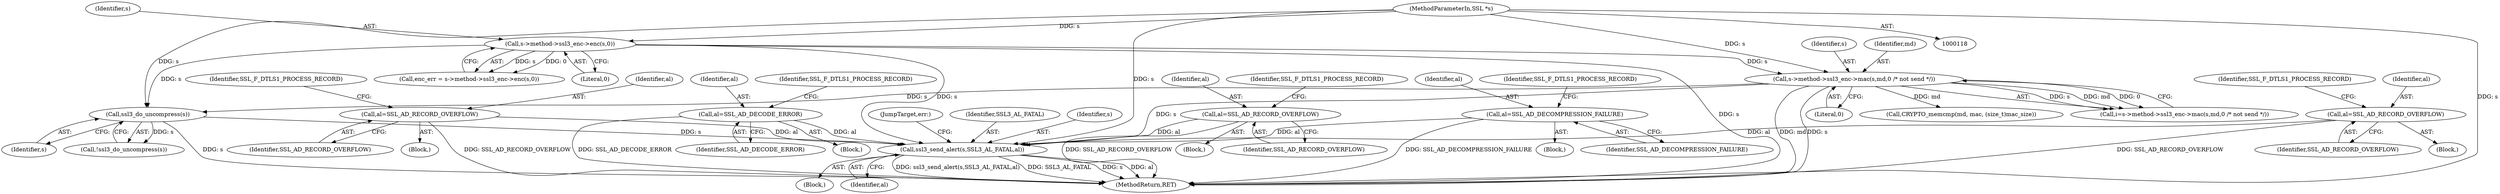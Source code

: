 digraph "0_openssl_103b171d8fc282ef435f8de9afbf7782e312961f_2@API" {
"1000449" [label="(Call,ssl3_send_alert(s,SSL3_AL_FATAL,al))"];
"1000181" [label="(Call,s->method->ssl3_enc->enc(s,0))"];
"1000119" [label="(MethodParameterIn,SSL *s)"];
"1000412" [label="(Call,ssl3_do_uncompress(s))"];
"1000336" [label="(Call,s->method->ssl3_enc->mac(s,md,0 /* not send */))"];
"1000158" [label="(Call,al=SSL_AD_RECORD_OVERFLOW)"];
"1000290" [label="(Call,al=SSL_AD_DECODE_ERROR)"];
"1000403" [label="(Call,al=SSL_AD_RECORD_OVERFLOW)"];
"1000415" [label="(Call,al=SSL_AD_DECOMPRESSION_FAILURE)"];
"1000429" [label="(Call,al=SSL_AD_RECORD_OVERFLOW)"];
"1000413" [label="(Identifier,s)"];
"1000453" [label="(JumpTarget,err:)"];
"1000179" [label="(Call,enc_err = s->method->ssl3_enc->enc(s,0))"];
"1000160" [label="(Identifier,SSL_AD_RECORD_OVERFLOW)"];
"1000451" [label="(Identifier,SSL3_AL_FATAL)"];
"1000412" [label="(Call,ssl3_do_uncompress(s))"];
"1000159" [label="(Identifier,al)"];
"1000430" [label="(Identifier,al)"];
"1000431" [label="(Identifier,SSL_AD_RECORD_OVERFLOW)"];
"1000407" [label="(Identifier,SSL_F_DTLS1_PROCESS_RECORD)"];
"1000294" [label="(Identifier,SSL_F_DTLS1_PROCESS_RECORD)"];
"1000404" [label="(Identifier,al)"];
"1000402" [label="(Block,)"];
"1000292" [label="(Identifier,SSL_AD_DECODE_ERROR)"];
"1000415" [label="(Call,al=SSL_AD_DECOMPRESSION_FAILURE)"];
"1000433" [label="(Identifier,SSL_F_DTLS1_PROCESS_RECORD)"];
"1000428" [label="(Block,)"];
"1000158" [label="(Call,al=SSL_AD_RECORD_OVERFLOW)"];
"1000417" [label="(Identifier,SSL_AD_DECOMPRESSION_FAILURE)"];
"1000336" [label="(Call,s->method->ssl3_enc->mac(s,md,0 /* not send */))"];
"1000339" [label="(Literal,0)"];
"1000449" [label="(Call,ssl3_send_alert(s,SSL3_AL_FATAL,al))"];
"1000157" [label="(Block,)"];
"1000419" [label="(Identifier,SSL_F_DTLS1_PROCESS_RECORD)"];
"1000450" [label="(Identifier,s)"];
"1000456" [label="(MethodReturn,RET)"];
"1000337" [label="(Identifier,s)"];
"1000411" [label="(Call,!ssl3_do_uncompress(s))"];
"1000162" [label="(Identifier,SSL_F_DTLS1_PROCESS_RECORD)"];
"1000416" [label="(Identifier,al)"];
"1000338" [label="(Identifier,md)"];
"1000414" [label="(Block,)"];
"1000289" [label="(Block,)"];
"1000350" [label="(Call,CRYPTO_memcmp(md, mac, (size_t)mac_size))"];
"1000290" [label="(Call,al=SSL_AD_DECODE_ERROR)"];
"1000181" [label="(Call,s->method->ssl3_enc->enc(s,0))"];
"1000120" [label="(Block,)"];
"1000182" [label="(Identifier,s)"];
"1000452" [label="(Identifier,al)"];
"1000291" [label="(Identifier,al)"];
"1000405" [label="(Identifier,SSL_AD_RECORD_OVERFLOW)"];
"1000334" [label="(Call,i=s->method->ssl3_enc->mac(s,md,0 /* not send */))"];
"1000183" [label="(Literal,0)"];
"1000403" [label="(Call,al=SSL_AD_RECORD_OVERFLOW)"];
"1000119" [label="(MethodParameterIn,SSL *s)"];
"1000429" [label="(Call,al=SSL_AD_RECORD_OVERFLOW)"];
"1000449" -> "1000120"  [label="AST: "];
"1000449" -> "1000452"  [label="CFG: "];
"1000450" -> "1000449"  [label="AST: "];
"1000451" -> "1000449"  [label="AST: "];
"1000452" -> "1000449"  [label="AST: "];
"1000453" -> "1000449"  [label="CFG: "];
"1000449" -> "1000456"  [label="DDG: s"];
"1000449" -> "1000456"  [label="DDG: al"];
"1000449" -> "1000456"  [label="DDG: ssl3_send_alert(s,SSL3_AL_FATAL,al)"];
"1000449" -> "1000456"  [label="DDG: SSL3_AL_FATAL"];
"1000181" -> "1000449"  [label="DDG: s"];
"1000412" -> "1000449"  [label="DDG: s"];
"1000336" -> "1000449"  [label="DDG: s"];
"1000119" -> "1000449"  [label="DDG: s"];
"1000158" -> "1000449"  [label="DDG: al"];
"1000290" -> "1000449"  [label="DDG: al"];
"1000403" -> "1000449"  [label="DDG: al"];
"1000415" -> "1000449"  [label="DDG: al"];
"1000429" -> "1000449"  [label="DDG: al"];
"1000181" -> "1000179"  [label="AST: "];
"1000181" -> "1000183"  [label="CFG: "];
"1000182" -> "1000181"  [label="AST: "];
"1000183" -> "1000181"  [label="AST: "];
"1000179" -> "1000181"  [label="CFG: "];
"1000181" -> "1000456"  [label="DDG: s"];
"1000181" -> "1000179"  [label="DDG: s"];
"1000181" -> "1000179"  [label="DDG: 0"];
"1000119" -> "1000181"  [label="DDG: s"];
"1000181" -> "1000336"  [label="DDG: s"];
"1000181" -> "1000412"  [label="DDG: s"];
"1000119" -> "1000118"  [label="AST: "];
"1000119" -> "1000456"  [label="DDG: s"];
"1000119" -> "1000336"  [label="DDG: s"];
"1000119" -> "1000412"  [label="DDG: s"];
"1000412" -> "1000411"  [label="AST: "];
"1000412" -> "1000413"  [label="CFG: "];
"1000413" -> "1000412"  [label="AST: "];
"1000411" -> "1000412"  [label="CFG: "];
"1000412" -> "1000456"  [label="DDG: s"];
"1000412" -> "1000411"  [label="DDG: s"];
"1000336" -> "1000412"  [label="DDG: s"];
"1000336" -> "1000334"  [label="AST: "];
"1000336" -> "1000339"  [label="CFG: "];
"1000337" -> "1000336"  [label="AST: "];
"1000338" -> "1000336"  [label="AST: "];
"1000339" -> "1000336"  [label="AST: "];
"1000334" -> "1000336"  [label="CFG: "];
"1000336" -> "1000456"  [label="DDG: md"];
"1000336" -> "1000456"  [label="DDG: s"];
"1000336" -> "1000334"  [label="DDG: s"];
"1000336" -> "1000334"  [label="DDG: md"];
"1000336" -> "1000334"  [label="DDG: 0"];
"1000336" -> "1000350"  [label="DDG: md"];
"1000158" -> "1000157"  [label="AST: "];
"1000158" -> "1000160"  [label="CFG: "];
"1000159" -> "1000158"  [label="AST: "];
"1000160" -> "1000158"  [label="AST: "];
"1000162" -> "1000158"  [label="CFG: "];
"1000158" -> "1000456"  [label="DDG: SSL_AD_RECORD_OVERFLOW"];
"1000290" -> "1000289"  [label="AST: "];
"1000290" -> "1000292"  [label="CFG: "];
"1000291" -> "1000290"  [label="AST: "];
"1000292" -> "1000290"  [label="AST: "];
"1000294" -> "1000290"  [label="CFG: "];
"1000290" -> "1000456"  [label="DDG: SSL_AD_DECODE_ERROR"];
"1000403" -> "1000402"  [label="AST: "];
"1000403" -> "1000405"  [label="CFG: "];
"1000404" -> "1000403"  [label="AST: "];
"1000405" -> "1000403"  [label="AST: "];
"1000407" -> "1000403"  [label="CFG: "];
"1000403" -> "1000456"  [label="DDG: SSL_AD_RECORD_OVERFLOW"];
"1000415" -> "1000414"  [label="AST: "];
"1000415" -> "1000417"  [label="CFG: "];
"1000416" -> "1000415"  [label="AST: "];
"1000417" -> "1000415"  [label="AST: "];
"1000419" -> "1000415"  [label="CFG: "];
"1000415" -> "1000456"  [label="DDG: SSL_AD_DECOMPRESSION_FAILURE"];
"1000429" -> "1000428"  [label="AST: "];
"1000429" -> "1000431"  [label="CFG: "];
"1000430" -> "1000429"  [label="AST: "];
"1000431" -> "1000429"  [label="AST: "];
"1000433" -> "1000429"  [label="CFG: "];
"1000429" -> "1000456"  [label="DDG: SSL_AD_RECORD_OVERFLOW"];
}
